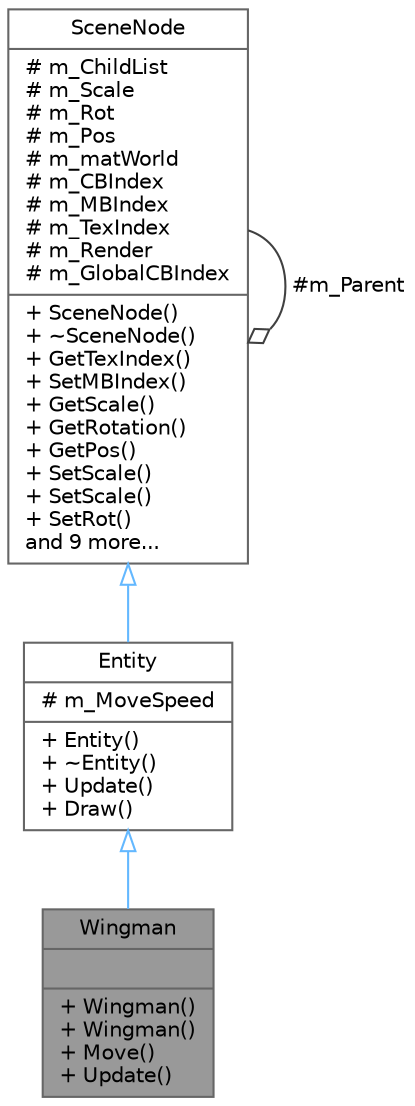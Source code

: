 digraph "Wingman"
{
 // LATEX_PDF_SIZE
  bgcolor="transparent";
  edge [fontname=Helvetica,fontsize=10,labelfontname=Helvetica,labelfontsize=10];
  node [fontname=Helvetica,fontsize=10,shape=box,height=0.2,width=0.4];
  Node1 [shape=record,label="{Wingman\n||+ Wingman()\l+ Wingman()\l+ Move()\l+ Update()\l}",height=0.2,width=0.4,color="gray40", fillcolor="grey60", style="filled", fontcolor="black",tooltip=" "];
  Node2 -> Node1 [dir="back",color="steelblue1",style="solid",arrowtail="onormal"];
  Node2 [shape=record,label="{Entity\n|# m_MoveSpeed\l|+ Entity()\l+ ~Entity()\l+ Update()\l+ Draw()\l}",height=0.2,width=0.4,color="gray40", fillcolor="white", style="filled",URL="$class_entity.html",tooltip="Main class for most objects in game world."];
  Node3 -> Node2 [dir="back",color="steelblue1",style="solid",arrowtail="onormal"];
  Node3 [shape=record,label="{SceneNode\n|# m_ChildList\l# m_Scale\l# m_Rot\l# m_Pos\l# m_matWorld\l# m_CBIndex\l# m_MBIndex\l# m_TexIndex\l# m_Render\l# m_GlobalCBIndex\l|+ SceneNode()\l+ ~SceneNode()\l+ GetTexIndex()\l+ SetMBIndex()\l+ GetScale()\l+ GetRotation()\l+ GetPos()\l+ SetScale()\l+ SetScale()\l+ SetRot()\land 9 more...\l}",height=0.2,width=0.4,color="gray40", fillcolor="white", style="filled",URL="$class_scene_node.html",tooltip=" "];
  Node3 -> Node3 [color="grey25",style="solid",label=" #m_Parent" ,arrowhead="odiamond"];
}
